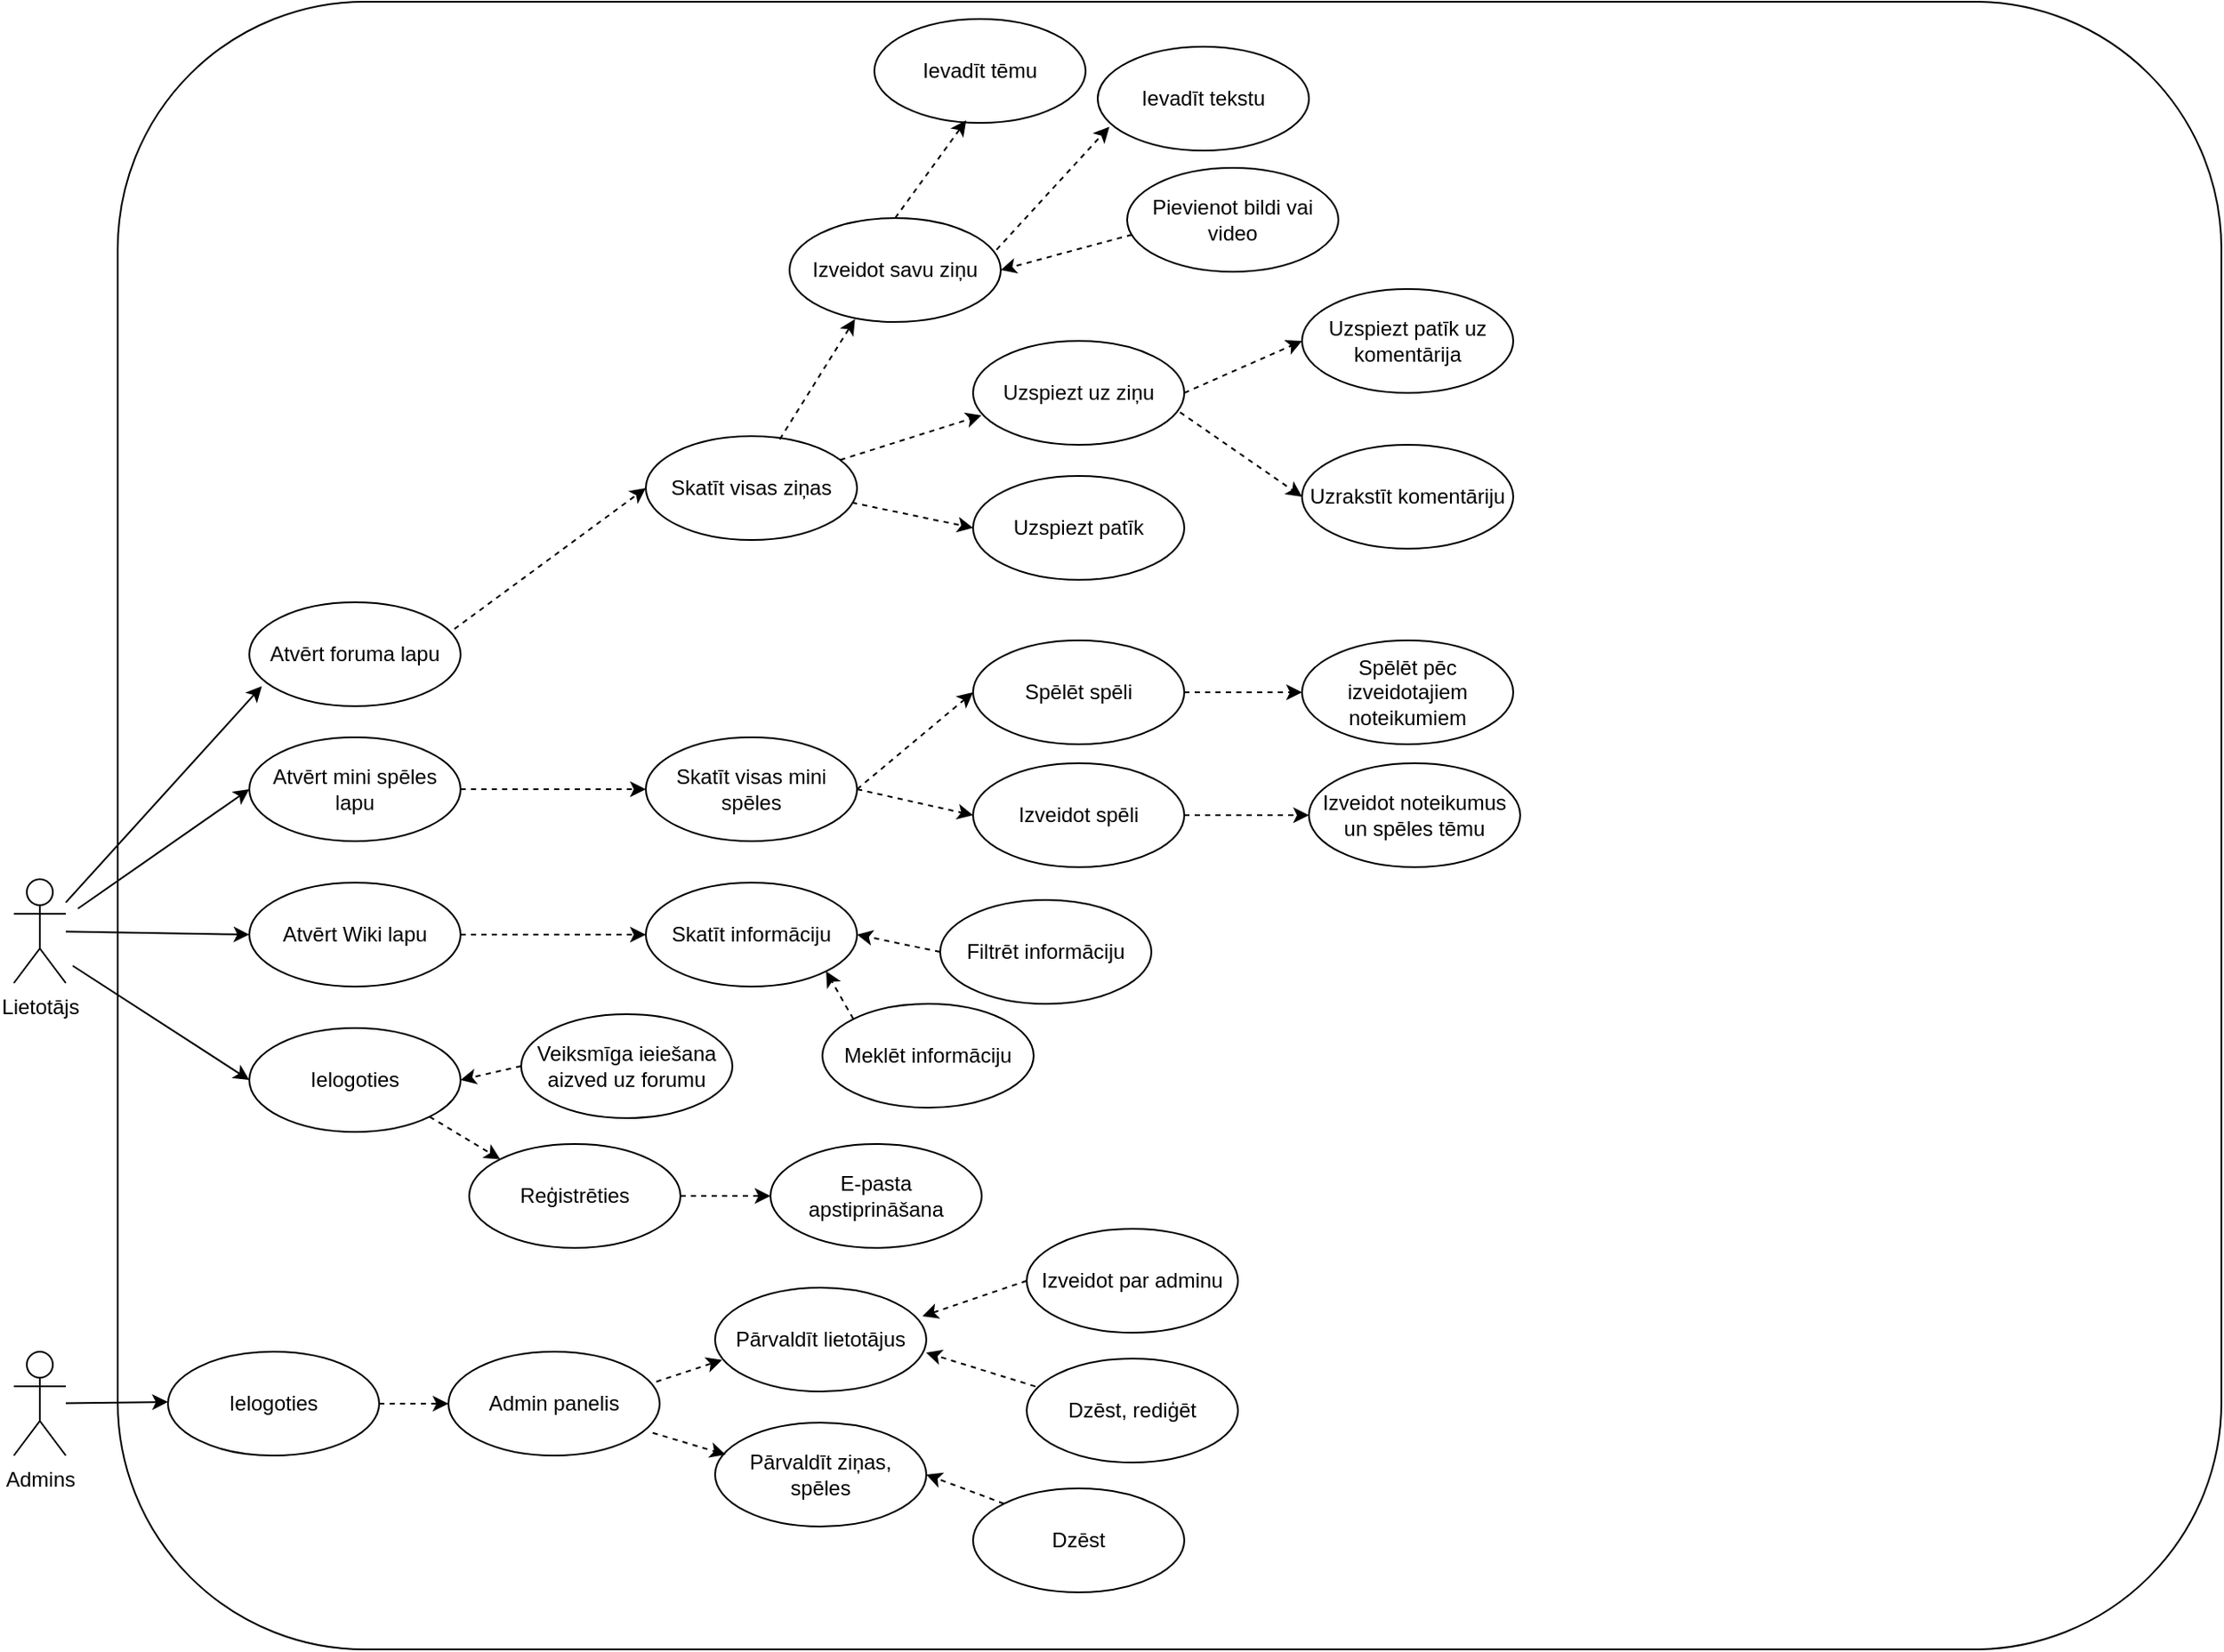 <mxfile version="23.1.8" type="device">
  <diagram name="Page-1" id="7C-WFBa_drby8j5as7WV">
    <mxGraphModel dx="1572" dy="1077" grid="0" gridSize="10" guides="1" tooltips="1" connect="1" arrows="1" fold="1" page="0" pageScale="1" pageWidth="850" pageHeight="1100" math="0" shadow="0">
      <root>
        <mxCell id="0" />
        <mxCell id="1" parent="0" />
        <mxCell id="gzTO_7dKEMfPrGxTYMJ8-1" value="Lietotājs" style="shape=umlActor;verticalLabelPosition=bottom;verticalAlign=top;html=1;outlineConnect=0;" parent="1" vertex="1">
          <mxGeometry x="62" y="358" width="30" height="60" as="geometry" />
        </mxCell>
        <mxCell id="gzTO_7dKEMfPrGxTYMJ8-3" value="Admins" style="shape=umlActor;verticalLabelPosition=bottom;verticalAlign=top;html=1;outlineConnect=0;" parent="1" vertex="1">
          <mxGeometry x="62" y="631" width="30" height="60" as="geometry" />
        </mxCell>
        <mxCell id="gzTO_7dKEMfPrGxTYMJ8-5" value="" style="rounded=1;whiteSpace=wrap;html=1;" parent="1" vertex="1">
          <mxGeometry x="122" y="-149" width="1215" height="952" as="geometry" />
        </mxCell>
        <mxCell id="gzTO_7dKEMfPrGxTYMJ8-12" value="Atvērt foruma lapu" style="ellipse;whiteSpace=wrap;html=1;" parent="1" vertex="1">
          <mxGeometry x="198" y="198" width="122" height="60" as="geometry" />
        </mxCell>
        <mxCell id="2nAq9BdPTa0NXWRsoI7L-1" value="Atvērt mini spēles lapu" style="ellipse;whiteSpace=wrap;html=1;" vertex="1" parent="1">
          <mxGeometry x="198" y="276" width="122" height="60" as="geometry" />
        </mxCell>
        <mxCell id="2nAq9BdPTa0NXWRsoI7L-3" value="Atvērt Wiki lapu" style="ellipse;whiteSpace=wrap;html=1;" vertex="1" parent="1">
          <mxGeometry x="198" y="360" width="122" height="60" as="geometry" />
        </mxCell>
        <mxCell id="2nAq9BdPTa0NXWRsoI7L-4" value="Ielogoties" style="ellipse;whiteSpace=wrap;html=1;" vertex="1" parent="1">
          <mxGeometry x="198" y="444" width="122" height="60" as="geometry" />
        </mxCell>
        <mxCell id="2nAq9BdPTa0NXWRsoI7L-5" value="Uzspiezt uz ziņu" style="ellipse;whiteSpace=wrap;html=1;" vertex="1" parent="1">
          <mxGeometry x="616" y="47" width="122" height="60" as="geometry" />
        </mxCell>
        <mxCell id="2nAq9BdPTa0NXWRsoI7L-6" style="rounded=0;orthogonalLoop=1;jettySize=auto;html=1;entryX=0;entryY=0.5;entryDx=0;entryDy=0;dashed=1;exitX=0.971;exitY=0.257;exitDx=0;exitDy=0;exitPerimeter=0;" edge="1" parent="1" source="gzTO_7dKEMfPrGxTYMJ8-12" target="2nAq9BdPTa0NXWRsoI7L-7">
          <mxGeometry relative="1" as="geometry">
            <mxPoint x="-4" y="283.98" as="sourcePoint" />
            <mxPoint x="396" y="278" as="targetPoint" />
          </mxGeometry>
        </mxCell>
        <mxCell id="2nAq9BdPTa0NXWRsoI7L-7" value="Skatīt visas ziņas" style="ellipse;whiteSpace=wrap;html=1;" vertex="1" parent="1">
          <mxGeometry x="427" y="102" width="122" height="60" as="geometry" />
        </mxCell>
        <mxCell id="2nAq9BdPTa0NXWRsoI7L-9" style="rounded=0;orthogonalLoop=1;jettySize=auto;html=1;entryX=0.04;entryY=0.716;entryDx=0;entryDy=0;dashed=1;entryPerimeter=0;" edge="1" parent="1" source="2nAq9BdPTa0NXWRsoI7L-7" target="2nAq9BdPTa0NXWRsoI7L-5">
          <mxGeometry relative="1" as="geometry">
            <mxPoint x="558" y="261" as="sourcePoint" />
            <mxPoint x="665" y="261" as="targetPoint" />
          </mxGeometry>
        </mxCell>
        <mxCell id="2nAq9BdPTa0NXWRsoI7L-14" value="Uzrakstīt komentāriju" style="ellipse;whiteSpace=wrap;html=1;" vertex="1" parent="1">
          <mxGeometry x="806" y="107" width="122" height="60" as="geometry" />
        </mxCell>
        <mxCell id="2nAq9BdPTa0NXWRsoI7L-15" style="rounded=0;orthogonalLoop=1;jettySize=auto;html=1;exitX=0.98;exitY=0.687;exitDx=0;exitDy=0;entryX=0;entryY=0.5;entryDx=0;entryDy=0;dashed=1;exitPerimeter=0;" edge="1" parent="1" source="2nAq9BdPTa0NXWRsoI7L-5" target="2nAq9BdPTa0NXWRsoI7L-14">
          <mxGeometry relative="1" as="geometry">
            <mxPoint x="717" y="164" as="sourcePoint" />
            <mxPoint x="785" y="128" as="targetPoint" />
          </mxGeometry>
        </mxCell>
        <mxCell id="2nAq9BdPTa0NXWRsoI7L-16" value="Uzspiezt&amp;nbsp;patīk" style="ellipse;whiteSpace=wrap;html=1;" vertex="1" parent="1">
          <mxGeometry x="616" y="125" width="122" height="60" as="geometry" />
        </mxCell>
        <mxCell id="2nAq9BdPTa0NXWRsoI7L-18" style="rounded=0;orthogonalLoop=1;jettySize=auto;html=1;entryX=0.059;entryY=0.808;entryDx=0;entryDy=0;entryPerimeter=0;" edge="1" parent="1" source="gzTO_7dKEMfPrGxTYMJ8-1" target="gzTO_7dKEMfPrGxTYMJ8-12">
          <mxGeometry relative="1" as="geometry">
            <mxPoint x="330" y="238" as="sourcePoint" />
            <mxPoint x="437" y="238" as="targetPoint" />
          </mxGeometry>
        </mxCell>
        <mxCell id="2nAq9BdPTa0NXWRsoI7L-19" style="rounded=0;orthogonalLoop=1;jettySize=auto;html=1;entryX=0;entryY=0.5;entryDx=0;entryDy=0;" edge="1" parent="1" target="2nAq9BdPTa0NXWRsoI7L-1">
          <mxGeometry relative="1" as="geometry">
            <mxPoint x="99" y="375" as="sourcePoint" />
            <mxPoint x="198" y="304" as="targetPoint" />
          </mxGeometry>
        </mxCell>
        <mxCell id="2nAq9BdPTa0NXWRsoI7L-21" style="rounded=0;orthogonalLoop=1;jettySize=auto;html=1;entryX=0;entryY=0.5;entryDx=0;entryDy=0;" edge="1" parent="1" source="gzTO_7dKEMfPrGxTYMJ8-1" target="2nAq9BdPTa0NXWRsoI7L-3">
          <mxGeometry relative="1" as="geometry">
            <mxPoint x="42" y="589" as="sourcePoint" />
            <mxPoint x="196" y="391" as="targetPoint" />
          </mxGeometry>
        </mxCell>
        <mxCell id="2nAq9BdPTa0NXWRsoI7L-22" style="rounded=0;orthogonalLoop=1;jettySize=auto;html=1;entryX=0;entryY=0.5;entryDx=0;entryDy=0;" edge="1" parent="1" target="2nAq9BdPTa0NXWRsoI7L-4">
          <mxGeometry relative="1" as="geometry">
            <mxPoint x="96" y="408" as="sourcePoint" />
            <mxPoint x="142" y="510" as="targetPoint" />
          </mxGeometry>
        </mxCell>
        <mxCell id="2nAq9BdPTa0NXWRsoI7L-23" value="Uzspiezt&amp;nbsp;patīk uz komentārija" style="ellipse;whiteSpace=wrap;html=1;" vertex="1" parent="1">
          <mxGeometry x="806" y="17" width="122" height="60" as="geometry" />
        </mxCell>
        <mxCell id="2nAq9BdPTa0NXWRsoI7L-25" value="Skatīt visas mini spēles" style="ellipse;whiteSpace=wrap;html=1;" vertex="1" parent="1">
          <mxGeometry x="427" y="276" width="122" height="60" as="geometry" />
        </mxCell>
        <mxCell id="2nAq9BdPTa0NXWRsoI7L-26" style="rounded=0;orthogonalLoop=1;jettySize=auto;html=1;entryX=0;entryY=0.5;entryDx=0;entryDy=0;dashed=1;exitX=1;exitY=0.5;exitDx=0;exitDy=0;" edge="1" parent="1" source="2nAq9BdPTa0NXWRsoI7L-1" target="2nAq9BdPTa0NXWRsoI7L-25">
          <mxGeometry relative="1" as="geometry">
            <mxPoint x="320.0" y="303.0" as="sourcePoint" />
            <mxPoint x="425" y="344" as="targetPoint" />
          </mxGeometry>
        </mxCell>
        <mxCell id="2nAq9BdPTa0NXWRsoI7L-28" value="Veiksmīga ieiešana aizved uz forumu" style="ellipse;whiteSpace=wrap;html=1;" vertex="1" parent="1">
          <mxGeometry x="355" y="436" width="122" height="60" as="geometry" />
        </mxCell>
        <mxCell id="2nAq9BdPTa0NXWRsoI7L-32" value="Spēlēt spēli" style="ellipse;whiteSpace=wrap;html=1;" vertex="1" parent="1">
          <mxGeometry x="616" y="220" width="122" height="60" as="geometry" />
        </mxCell>
        <mxCell id="2nAq9BdPTa0NXWRsoI7L-34" style="rounded=0;orthogonalLoop=1;jettySize=auto;html=1;entryX=0;entryY=0.5;entryDx=0;entryDy=0;dashed=1;exitX=1;exitY=0.5;exitDx=0;exitDy=0;" edge="1" parent="1" source="2nAq9BdPTa0NXWRsoI7L-25" target="2nAq9BdPTa0NXWRsoI7L-32">
          <mxGeometry relative="1" as="geometry">
            <mxPoint x="645" y="346" as="sourcePoint" />
            <mxPoint x="752" y="346" as="targetPoint" />
          </mxGeometry>
        </mxCell>
        <mxCell id="2nAq9BdPTa0NXWRsoI7L-35" value="Izveidot spēli" style="ellipse;whiteSpace=wrap;html=1;" vertex="1" parent="1">
          <mxGeometry x="616" y="291" width="122" height="60" as="geometry" />
        </mxCell>
        <mxCell id="2nAq9BdPTa0NXWRsoI7L-36" style="rounded=0;orthogonalLoop=1;jettySize=auto;html=1;entryX=0;entryY=0.5;entryDx=0;entryDy=0;dashed=1;exitX=1;exitY=0.5;exitDx=0;exitDy=0;" edge="1" parent="1" source="2nAq9BdPTa0NXWRsoI7L-25" target="2nAq9BdPTa0NXWRsoI7L-35">
          <mxGeometry relative="1" as="geometry">
            <mxPoint x="538" y="403" as="sourcePoint" />
            <mxPoint x="605" y="347" as="targetPoint" />
          </mxGeometry>
        </mxCell>
        <mxCell id="2nAq9BdPTa0NXWRsoI7L-37" value="Spēlēt pēc izveidotajiem noteikumiem" style="ellipse;whiteSpace=wrap;html=1;" vertex="1" parent="1">
          <mxGeometry x="806" y="220" width="122" height="60" as="geometry" />
        </mxCell>
        <mxCell id="2nAq9BdPTa0NXWRsoI7L-38" value="Izveidot noteikumus un spēles tēmu" style="ellipse;whiteSpace=wrap;html=1;" vertex="1" parent="1">
          <mxGeometry x="810" y="291" width="122" height="60" as="geometry" />
        </mxCell>
        <mxCell id="2nAq9BdPTa0NXWRsoI7L-39" style="rounded=0;orthogonalLoop=1;jettySize=auto;html=1;entryX=0;entryY=0.5;entryDx=0;entryDy=0;dashed=1;exitX=1;exitY=0.5;exitDx=0;exitDy=0;" edge="1" parent="1" source="2nAq9BdPTa0NXWRsoI7L-32" target="2nAq9BdPTa0NXWRsoI7L-37">
          <mxGeometry relative="1" as="geometry">
            <mxPoint x="728" y="309" as="sourcePoint" />
            <mxPoint x="795" y="253" as="targetPoint" />
          </mxGeometry>
        </mxCell>
        <mxCell id="2nAq9BdPTa0NXWRsoI7L-40" style="rounded=0;orthogonalLoop=1;jettySize=auto;html=1;entryX=0;entryY=0.5;entryDx=0;entryDy=0;dashed=1;exitX=1;exitY=0.5;exitDx=0;exitDy=0;" edge="1" parent="1" source="2nAq9BdPTa0NXWRsoI7L-35" target="2nAq9BdPTa0NXWRsoI7L-38">
          <mxGeometry relative="1" as="geometry">
            <mxPoint x="682" y="370" as="sourcePoint" />
            <mxPoint x="749" y="385" as="targetPoint" />
          </mxGeometry>
        </mxCell>
        <mxCell id="2nAq9BdPTa0NXWRsoI7L-51" style="rounded=0;orthogonalLoop=1;jettySize=auto;html=1;exitX=1;exitY=0.5;exitDx=0;exitDy=0;entryX=0;entryY=0.5;entryDx=0;entryDy=0;dashed=1;" edge="1" parent="1" source="2nAq9BdPTa0NXWRsoI7L-5" target="2nAq9BdPTa0NXWRsoI7L-23">
          <mxGeometry relative="1" as="geometry">
            <mxPoint x="768" y="83" as="sourcePoint" />
            <mxPoint x="854" y="122" as="targetPoint" />
          </mxGeometry>
        </mxCell>
        <mxCell id="2nAq9BdPTa0NXWRsoI7L-52" value="Izveidot savu ziņu" style="ellipse;whiteSpace=wrap;html=1;" vertex="1" parent="1">
          <mxGeometry x="510" y="-24" width="122" height="60" as="geometry" />
        </mxCell>
        <mxCell id="2nAq9BdPTa0NXWRsoI7L-53" style="rounded=0;orthogonalLoop=1;jettySize=auto;html=1;entryX=0.31;entryY=0.972;entryDx=0;entryDy=0;dashed=1;exitX=0.634;exitY=0.031;exitDx=0;exitDy=0;exitPerimeter=0;entryPerimeter=0;" edge="1" parent="1" source="2nAq9BdPTa0NXWRsoI7L-7" target="2nAq9BdPTa0NXWRsoI7L-52">
          <mxGeometry relative="1" as="geometry">
            <mxPoint x="340" y="87.5" as="sourcePoint" />
            <mxPoint x="451" y="6.5" as="targetPoint" />
          </mxGeometry>
        </mxCell>
        <mxCell id="2nAq9BdPTa0NXWRsoI7L-54" value="Ievadīt tēmu" style="ellipse;whiteSpace=wrap;html=1;" vertex="1" parent="1">
          <mxGeometry x="559" y="-139" width="122" height="60" as="geometry" />
        </mxCell>
        <mxCell id="2nAq9BdPTa0NXWRsoI7L-56" style="rounded=0;orthogonalLoop=1;jettySize=auto;html=1;dashed=1;exitX=0.5;exitY=0;exitDx=0;exitDy=0;entryX=0.435;entryY=0.975;entryDx=0;entryDy=0;entryPerimeter=0;" edge="1" parent="1" source="2nAq9BdPTa0NXWRsoI7L-52" target="2nAq9BdPTa0NXWRsoI7L-54">
          <mxGeometry relative="1" as="geometry">
            <mxPoint x="441" y="-28.5" as="sourcePoint" />
            <mxPoint x="645" y="-91" as="targetPoint" />
          </mxGeometry>
        </mxCell>
        <mxCell id="2nAq9BdPTa0NXWRsoI7L-57" style="rounded=0;orthogonalLoop=1;jettySize=auto;html=1;entryX=0;entryY=0.5;entryDx=0;entryDy=0;dashed=1;exitX=0.976;exitY=0.64;exitDx=0;exitDy=0;exitPerimeter=0;" edge="1" parent="1" source="2nAq9BdPTa0NXWRsoI7L-7" target="2nAq9BdPTa0NXWRsoI7L-16">
          <mxGeometry relative="1" as="geometry">
            <mxPoint x="516" y="203" as="sourcePoint" />
            <mxPoint x="598" y="177" as="targetPoint" />
          </mxGeometry>
        </mxCell>
        <mxCell id="2nAq9BdPTa0NXWRsoI7L-70" value="Ievadīt tekstu" style="ellipse;whiteSpace=wrap;html=1;" vertex="1" parent="1">
          <mxGeometry x="688" y="-123" width="122" height="60" as="geometry" />
        </mxCell>
        <mxCell id="2nAq9BdPTa0NXWRsoI7L-71" style="rounded=0;orthogonalLoop=1;jettySize=auto;html=1;dashed=1;exitX=0.98;exitY=0.305;exitDx=0;exitDy=0;entryX=0.055;entryY=0.771;entryDx=0;entryDy=0;entryPerimeter=0;exitPerimeter=0;" edge="1" parent="1" source="2nAq9BdPTa0NXWRsoI7L-52" target="2nAq9BdPTa0NXWRsoI7L-70">
          <mxGeometry relative="1" as="geometry">
            <mxPoint x="624" y="-5" as="sourcePoint" />
            <mxPoint x="655" y="-81" as="targetPoint" />
          </mxGeometry>
        </mxCell>
        <mxCell id="2nAq9BdPTa0NXWRsoI7L-72" value="Pievienot bildi vai video" style="ellipse;whiteSpace=wrap;html=1;" vertex="1" parent="1">
          <mxGeometry x="705" y="-53" width="122" height="60" as="geometry" />
        </mxCell>
        <mxCell id="2nAq9BdPTa0NXWRsoI7L-73" style="rounded=0;orthogonalLoop=1;jettySize=auto;html=1;dashed=1;exitX=0.023;exitY=0.643;exitDx=0;exitDy=0;entryX=1;entryY=0.5;entryDx=0;entryDy=0;exitPerimeter=0;" edge="1" parent="1" source="2nAq9BdPTa0NXWRsoI7L-72" target="2nAq9BdPTa0NXWRsoI7L-52">
          <mxGeometry relative="1" as="geometry">
            <mxPoint x="553" y="93" as="sourcePoint" />
            <mxPoint x="678" y="20" as="targetPoint" />
          </mxGeometry>
        </mxCell>
        <mxCell id="2nAq9BdPTa0NXWRsoI7L-76" style="rounded=0;orthogonalLoop=1;jettySize=auto;html=1;dashed=1;exitX=1;exitY=0.5;exitDx=0;exitDy=0;entryX=0;entryY=0.5;entryDx=0;entryDy=0;" edge="1" parent="1" source="2nAq9BdPTa0NXWRsoI7L-3" target="2nAq9BdPTa0NXWRsoI7L-77">
          <mxGeometry relative="1" as="geometry">
            <mxPoint x="358" y="408" as="sourcePoint" />
            <mxPoint x="416" y="400" as="targetPoint" />
          </mxGeometry>
        </mxCell>
        <mxCell id="2nAq9BdPTa0NXWRsoI7L-77" value="Skatīt informāciju" style="ellipse;whiteSpace=wrap;html=1;" vertex="1" parent="1">
          <mxGeometry x="427" y="360" width="122" height="60" as="geometry" />
        </mxCell>
        <mxCell id="2nAq9BdPTa0NXWRsoI7L-79" value="Filtrēt informāciju" style="ellipse;whiteSpace=wrap;html=1;" vertex="1" parent="1">
          <mxGeometry x="597" y="370" width="122" height="60" as="geometry" />
        </mxCell>
        <mxCell id="2nAq9BdPTa0NXWRsoI7L-80" style="rounded=0;orthogonalLoop=1;jettySize=auto;html=1;dashed=1;exitX=0;exitY=0.5;exitDx=0;exitDy=0;entryX=1;entryY=0.5;entryDx=0;entryDy=0;" edge="1" parent="1" source="2nAq9BdPTa0NXWRsoI7L-79" target="2nAq9BdPTa0NXWRsoI7L-77">
          <mxGeometry relative="1" as="geometry">
            <mxPoint x="509" y="468" as="sourcePoint" />
            <mxPoint x="616" y="468" as="targetPoint" />
          </mxGeometry>
        </mxCell>
        <mxCell id="2nAq9BdPTa0NXWRsoI7L-82" value="Meklēt informāciju" style="ellipse;whiteSpace=wrap;html=1;" vertex="1" parent="1">
          <mxGeometry x="529" y="430" width="122" height="60" as="geometry" />
        </mxCell>
        <mxCell id="2nAq9BdPTa0NXWRsoI7L-83" style="rounded=0;orthogonalLoop=1;jettySize=auto;html=1;dashed=1;exitX=0;exitY=0;exitDx=0;exitDy=0;entryX=1;entryY=1;entryDx=0;entryDy=0;" edge="1" parent="1" source="2nAq9BdPTa0NXWRsoI7L-82" target="2nAq9BdPTa0NXWRsoI7L-77">
          <mxGeometry relative="1" as="geometry">
            <mxPoint x="497" y="454" as="sourcePoint" />
            <mxPoint x="449" y="444" as="targetPoint" />
          </mxGeometry>
        </mxCell>
        <mxCell id="2nAq9BdPTa0NXWRsoI7L-84" style="rounded=0;orthogonalLoop=1;jettySize=auto;html=1;dashed=1;exitX=0;exitY=0.5;exitDx=0;exitDy=0;entryX=1;entryY=0.5;entryDx=0;entryDy=0;" edge="1" parent="1" source="2nAq9BdPTa0NXWRsoI7L-28" target="2nAq9BdPTa0NXWRsoI7L-4">
          <mxGeometry relative="1" as="geometry">
            <mxPoint x="390" y="532" as="sourcePoint" />
            <mxPoint x="342" y="522" as="targetPoint" />
          </mxGeometry>
        </mxCell>
        <mxCell id="2nAq9BdPTa0NXWRsoI7L-86" value="Reģistrēties" style="ellipse;whiteSpace=wrap;html=1;" vertex="1" parent="1">
          <mxGeometry x="325" y="511" width="122" height="60" as="geometry" />
        </mxCell>
        <mxCell id="2nAq9BdPTa0NXWRsoI7L-88" style="rounded=0;orthogonalLoop=1;jettySize=auto;html=1;dashed=1;exitX=1;exitY=1;exitDx=0;exitDy=0;entryX=0;entryY=0;entryDx=0;entryDy=0;" edge="1" parent="1" source="2nAq9BdPTa0NXWRsoI7L-4" target="2nAq9BdPTa0NXWRsoI7L-86">
          <mxGeometry relative="1" as="geometry">
            <mxPoint x="220" y="598" as="sourcePoint" />
            <mxPoint x="327" y="598" as="targetPoint" />
          </mxGeometry>
        </mxCell>
        <mxCell id="2nAq9BdPTa0NXWRsoI7L-89" value="E-pasta apstiprināšana" style="ellipse;whiteSpace=wrap;html=1;" vertex="1" parent="1">
          <mxGeometry x="499" y="511" width="122" height="60" as="geometry" />
        </mxCell>
        <mxCell id="2nAq9BdPTa0NXWRsoI7L-90" style="rounded=0;orthogonalLoop=1;jettySize=auto;html=1;dashed=1;exitX=1;exitY=0.5;exitDx=0;exitDy=0;entryX=0;entryY=0.5;entryDx=0;entryDy=0;" edge="1" parent="1" source="2nAq9BdPTa0NXWRsoI7L-86" target="2nAq9BdPTa0NXWRsoI7L-89">
          <mxGeometry relative="1" as="geometry">
            <mxPoint x="453" y="554" as="sourcePoint" />
            <mxPoint x="494" y="579" as="targetPoint" />
          </mxGeometry>
        </mxCell>
        <mxCell id="2nAq9BdPTa0NXWRsoI7L-92" value="Pārvaldīt lietotājus" style="ellipse;whiteSpace=wrap;html=1;" vertex="1" parent="1">
          <mxGeometry x="467" y="594" width="122" height="60" as="geometry" />
        </mxCell>
        <mxCell id="2nAq9BdPTa0NXWRsoI7L-93" value="Pārvaldīt ziņas, spēles" style="ellipse;whiteSpace=wrap;html=1;" vertex="1" parent="1">
          <mxGeometry x="467" y="672" width="122" height="60" as="geometry" />
        </mxCell>
        <mxCell id="2nAq9BdPTa0NXWRsoI7L-95" value="Ielogoties" style="ellipse;whiteSpace=wrap;html=1;" vertex="1" parent="1">
          <mxGeometry x="151" y="631" width="122" height="60" as="geometry" />
        </mxCell>
        <mxCell id="2nAq9BdPTa0NXWRsoI7L-96" value="Admin panelis" style="ellipse;whiteSpace=wrap;html=1;" vertex="1" parent="1">
          <mxGeometry x="313" y="631" width="122" height="60" as="geometry" />
        </mxCell>
        <mxCell id="2nAq9BdPTa0NXWRsoI7L-97" style="rounded=0;orthogonalLoop=1;jettySize=auto;html=1;dashed=1;exitX=1;exitY=0.5;exitDx=0;exitDy=0;entryX=0;entryY=0.5;entryDx=0;entryDy=0;" edge="1" parent="1" source="2nAq9BdPTa0NXWRsoI7L-95" target="2nAq9BdPTa0NXWRsoI7L-96">
          <mxGeometry relative="1" as="geometry">
            <mxPoint x="312" y="505" as="sourcePoint" />
            <mxPoint x="353" y="530" as="targetPoint" />
          </mxGeometry>
        </mxCell>
        <mxCell id="2nAq9BdPTa0NXWRsoI7L-99" style="rounded=0;orthogonalLoop=1;jettySize=auto;html=1;dashed=1;exitX=0.984;exitY=0.289;exitDx=0;exitDy=0;entryX=0.033;entryY=0.696;entryDx=0;entryDy=0;entryPerimeter=0;exitPerimeter=0;" edge="1" parent="1" source="2nAq9BdPTa0NXWRsoI7L-96" target="2nAq9BdPTa0NXWRsoI7L-92">
          <mxGeometry relative="1" as="geometry">
            <mxPoint x="283" y="671" as="sourcePoint" />
            <mxPoint x="323" y="671" as="targetPoint" />
          </mxGeometry>
        </mxCell>
        <mxCell id="2nAq9BdPTa0NXWRsoI7L-100" style="rounded=0;orthogonalLoop=1;jettySize=auto;html=1;dashed=1;entryX=0.05;entryY=0.308;entryDx=0;entryDy=0;exitX=0.967;exitY=0.781;exitDx=0;exitDy=0;exitPerimeter=0;entryPerimeter=0;" edge="1" parent="1" source="2nAq9BdPTa0NXWRsoI7L-96" target="2nAq9BdPTa0NXWRsoI7L-93">
          <mxGeometry relative="1" as="geometry">
            <mxPoint x="283" y="764" as="sourcePoint" />
            <mxPoint x="323" y="671" as="targetPoint" />
          </mxGeometry>
        </mxCell>
        <mxCell id="2nAq9BdPTa0NXWRsoI7L-101" value="Izveidot par adminu" style="ellipse;whiteSpace=wrap;html=1;" vertex="1" parent="1">
          <mxGeometry x="647" y="560" width="122" height="60" as="geometry" />
        </mxCell>
        <mxCell id="2nAq9BdPTa0NXWRsoI7L-102" style="rounded=0;orthogonalLoop=1;jettySize=auto;html=1;dashed=1;exitX=0;exitY=0.5;exitDx=0;exitDy=0;entryX=0.982;entryY=0.275;entryDx=0;entryDy=0;entryPerimeter=0;" edge="1" parent="1" source="2nAq9BdPTa0NXWRsoI7L-101" target="2nAq9BdPTa0NXWRsoI7L-92">
          <mxGeometry relative="1" as="geometry">
            <mxPoint x="443" y="658" as="sourcePoint" />
            <mxPoint x="481" y="646" as="targetPoint" />
          </mxGeometry>
        </mxCell>
        <mxCell id="2nAq9BdPTa0NXWRsoI7L-103" value="Dzēst, rediģēt" style="ellipse;whiteSpace=wrap;html=1;" vertex="1" parent="1">
          <mxGeometry x="647" y="635" width="122" height="60" as="geometry" />
        </mxCell>
        <mxCell id="2nAq9BdPTa0NXWRsoI7L-104" style="rounded=0;orthogonalLoop=1;jettySize=auto;html=1;dashed=1;exitX=0.041;exitY=0.268;exitDx=0;exitDy=0;entryX=0.999;entryY=0.625;entryDx=0;entryDy=0;entryPerimeter=0;exitPerimeter=0;" edge="1" parent="1" source="2nAq9BdPTa0NXWRsoI7L-103" target="2nAq9BdPTa0NXWRsoI7L-92">
          <mxGeometry relative="1" as="geometry">
            <mxPoint x="649" y="620" as="sourcePoint" />
            <mxPoint x="589" y="641" as="targetPoint" />
          </mxGeometry>
        </mxCell>
        <mxCell id="2nAq9BdPTa0NXWRsoI7L-105" value="Dzēst" style="ellipse;whiteSpace=wrap;html=1;" vertex="1" parent="1">
          <mxGeometry x="616" y="710" width="122" height="60" as="geometry" />
        </mxCell>
        <mxCell id="2nAq9BdPTa0NXWRsoI7L-106" style="rounded=0;orthogonalLoop=1;jettySize=auto;html=1;dashed=1;exitX=0;exitY=0;exitDx=0;exitDy=0;entryX=1;entryY=0.5;entryDx=0;entryDy=0;" edge="1" parent="1" source="2nAq9BdPTa0NXWRsoI7L-105" target="2nAq9BdPTa0NXWRsoI7L-93">
          <mxGeometry relative="1" as="geometry">
            <mxPoint x="595" y="800" as="sourcePoint" />
            <mxPoint x="532" y="781" as="targetPoint" />
          </mxGeometry>
        </mxCell>
        <mxCell id="2nAq9BdPTa0NXWRsoI7L-107" style="rounded=0;orthogonalLoop=1;jettySize=auto;html=1;entryX=0.059;entryY=0.808;entryDx=0;entryDy=0;entryPerimeter=0;" edge="1" parent="1" source="gzTO_7dKEMfPrGxTYMJ8-3">
          <mxGeometry relative="1" as="geometry">
            <mxPoint x="38" y="785" as="sourcePoint" />
            <mxPoint x="151" y="660" as="targetPoint" />
          </mxGeometry>
        </mxCell>
      </root>
    </mxGraphModel>
  </diagram>
</mxfile>
